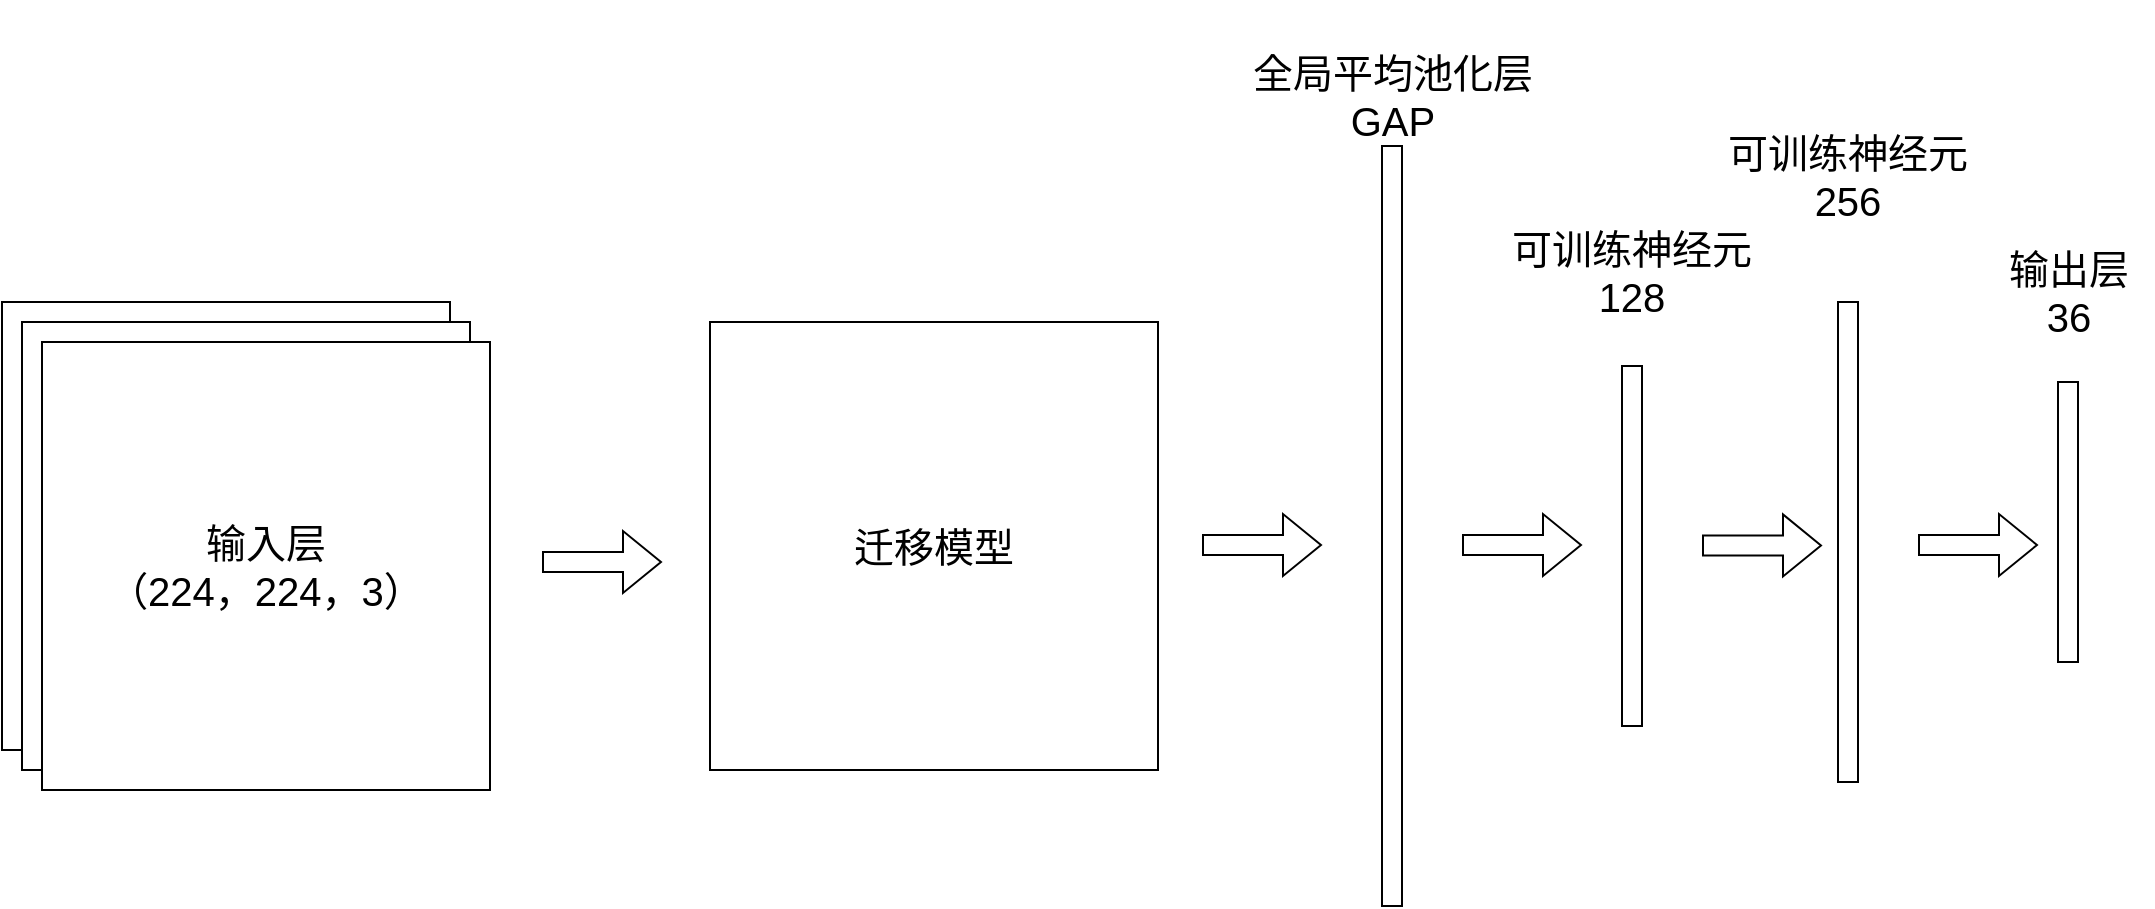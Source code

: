 <mxfile version="26.2.1">
  <diagram name="第 1 页" id="A8gfw-hr5cQf_k9Pkr5Y">
    <mxGraphModel dx="1357" dy="829" grid="1" gridSize="10" guides="1" tooltips="1" connect="1" arrows="1" fold="1" page="1" pageScale="1" pageWidth="827" pageHeight="1169" math="0" shadow="0">
      <root>
        <mxCell id="0" />
        <mxCell id="1" parent="0" />
        <mxCell id="sXD7DO24lxWrW15S7Pkw-1" value="" style="rounded=0;whiteSpace=wrap;html=1;" parent="1" vertex="1">
          <mxGeometry x="60" y="310" width="224" height="224" as="geometry" />
        </mxCell>
        <mxCell id="sXD7DO24lxWrW15S7Pkw-2" value="" style="rounded=0;whiteSpace=wrap;html=1;" parent="1" vertex="1">
          <mxGeometry x="70" y="320" width="224" height="224" as="geometry" />
        </mxCell>
        <mxCell id="sXD7DO24lxWrW15S7Pkw-3" value="输入层&lt;div&gt;（224，224，3）&lt;/div&gt;" style="rounded=0;whiteSpace=wrap;html=1;fontSize=20;" parent="1" vertex="1">
          <mxGeometry x="80" y="330" width="224" height="224" as="geometry" />
        </mxCell>
        <mxCell id="sXD7DO24lxWrW15S7Pkw-4" value="迁移模型" style="rounded=0;whiteSpace=wrap;html=1;fontSize=20;" parent="1" vertex="1">
          <mxGeometry x="414" y="320" width="224" height="224" as="geometry" />
        </mxCell>
        <mxCell id="sXD7DO24lxWrW15S7Pkw-5" value="" style="rounded=0;whiteSpace=wrap;html=1;" parent="1" vertex="1">
          <mxGeometry x="750" y="232" width="10" height="380" as="geometry" />
        </mxCell>
        <mxCell id="sXD7DO24lxWrW15S7Pkw-6" value="" style="rounded=0;whiteSpace=wrap;html=1;" parent="1" vertex="1">
          <mxGeometry x="978" y="310" width="10" height="240" as="geometry" />
        </mxCell>
        <mxCell id="sXD7DO24lxWrW15S7Pkw-7" value="" style="shape=flexArrow;endArrow=classic;html=1;rounded=0;" parent="1" edge="1">
          <mxGeometry width="50" height="50" relative="1" as="geometry">
            <mxPoint x="330" y="440" as="sourcePoint" />
            <mxPoint x="390" y="440" as="targetPoint" />
          </mxGeometry>
        </mxCell>
        <mxCell id="sXD7DO24lxWrW15S7Pkw-8" value="" style="shape=flexArrow;endArrow=classic;html=1;rounded=0;" parent="1" edge="1">
          <mxGeometry width="50" height="50" relative="1" as="geometry">
            <mxPoint x="660" y="431.5" as="sourcePoint" />
            <mxPoint x="720" y="431.5" as="targetPoint" />
          </mxGeometry>
        </mxCell>
        <mxCell id="sXD7DO24lxWrW15S7Pkw-9" value="&lt;div&gt;&lt;br&gt;&lt;/div&gt;全局平均池化层GAP" style="text;html=1;align=center;verticalAlign=middle;whiteSpace=wrap;rounded=0;fontSize=20;" parent="1" vertex="1">
          <mxGeometry x="682.5" y="180" width="145" height="30" as="geometry" />
        </mxCell>
        <mxCell id="sXD7DO24lxWrW15S7Pkw-10" value="" style="shape=flexArrow;endArrow=classic;html=1;rounded=0;" parent="1" edge="1">
          <mxGeometry width="50" height="50" relative="1" as="geometry">
            <mxPoint x="790" y="431.5" as="sourcePoint" />
            <mxPoint x="850" y="431.5" as="targetPoint" />
          </mxGeometry>
        </mxCell>
        <mxCell id="sXD7DO24lxWrW15S7Pkw-11" value="可训练神经元&lt;br&gt;&lt;div&gt;256&lt;/div&gt;" style="text;html=1;align=center;verticalAlign=middle;whiteSpace=wrap;rounded=0;fontSize=20;" parent="1" vertex="1">
          <mxGeometry x="919.25" y="232" width="127.5" height="30" as="geometry" />
        </mxCell>
        <mxCell id="sXD7DO24lxWrW15S7Pkw-12" value="" style="rounded=0;whiteSpace=wrap;html=1;" parent="1" vertex="1">
          <mxGeometry x="1088" y="350" width="10" height="140" as="geometry" />
        </mxCell>
        <mxCell id="sXD7DO24lxWrW15S7Pkw-13" value="" style="shape=flexArrow;endArrow=classic;html=1;rounded=0;" parent="1" edge="1">
          <mxGeometry width="50" height="50" relative="1" as="geometry">
            <mxPoint x="1018" y="431.5" as="sourcePoint" />
            <mxPoint x="1078" y="431.5" as="targetPoint" />
          </mxGeometry>
        </mxCell>
        <mxCell id="sXD7DO24lxWrW15S7Pkw-14" value="输出层&lt;div&gt;36&lt;/div&gt;" style="text;html=1;align=center;verticalAlign=middle;whiteSpace=wrap;rounded=0;fontSize=20;" parent="1" vertex="1">
          <mxGeometry x="1050.5" y="290" width="85" height="30" as="geometry" />
        </mxCell>
        <mxCell id="unxIJNK9Pax7AEAtR1sh-1" value="" style="rounded=0;whiteSpace=wrap;html=1;" vertex="1" parent="1">
          <mxGeometry x="870" y="342" width="10" height="180" as="geometry" />
        </mxCell>
        <mxCell id="unxIJNK9Pax7AEAtR1sh-2" value="可训练神经元&lt;br&gt;&lt;div&gt;128&lt;/div&gt;" style="text;html=1;align=center;verticalAlign=middle;whiteSpace=wrap;rounded=0;fontSize=20;" vertex="1" parent="1">
          <mxGeometry x="811.25" y="280" width="127.5" height="30" as="geometry" />
        </mxCell>
        <mxCell id="unxIJNK9Pax7AEAtR1sh-5" value="" style="shape=flexArrow;endArrow=classic;html=1;rounded=0;" edge="1" parent="1">
          <mxGeometry width="50" height="50" relative="1" as="geometry">
            <mxPoint x="910" y="431.71" as="sourcePoint" />
            <mxPoint x="970" y="431.71" as="targetPoint" />
          </mxGeometry>
        </mxCell>
      </root>
    </mxGraphModel>
  </diagram>
</mxfile>

